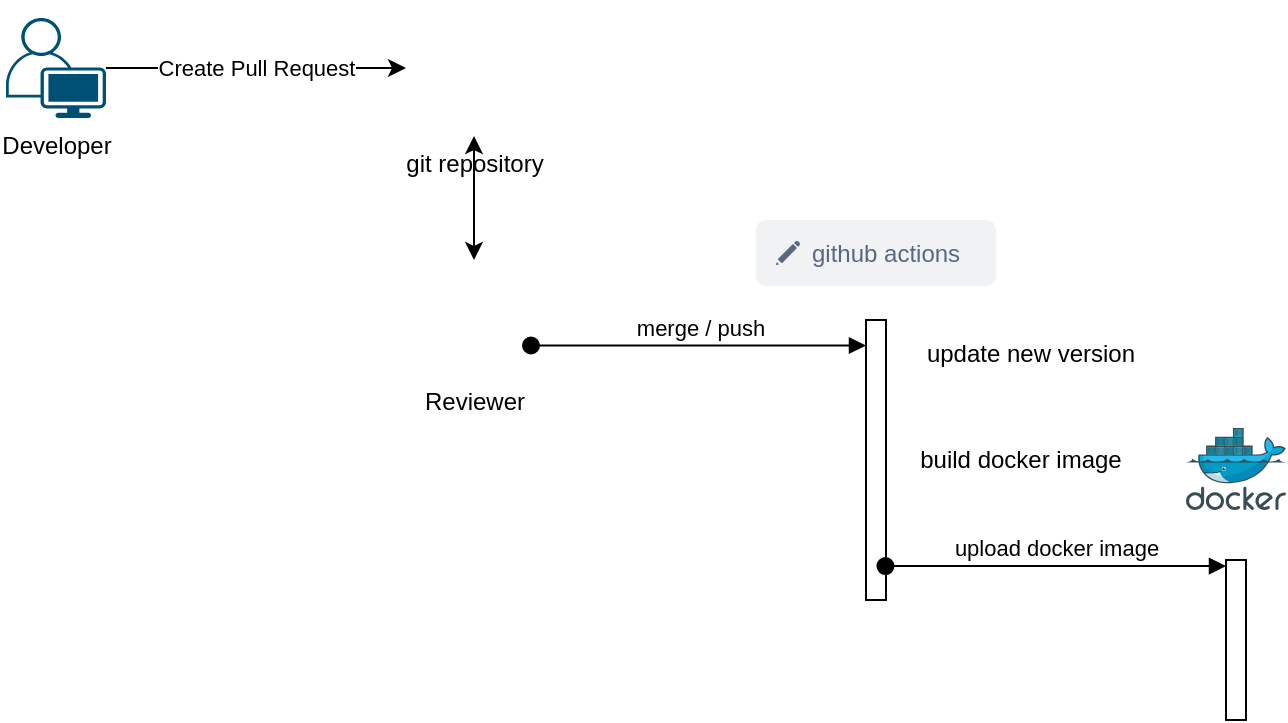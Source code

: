 <mxfile version="14.0.4" type="github">
  <diagram id="kgpKYQtTHZ0yAKxKKP6v" name="Page-1">
    <mxGraphModel dx="784" dy="1621" grid="1" gridSize="10" guides="1" tooltips="1" connect="1" arrows="1" fold="1" page="1" pageScale="1" pageWidth="850" pageHeight="1100" math="0" shadow="0">
      <root>
        <mxCell id="0" />
        <mxCell id="1" parent="0" />
        <mxCell id="V1X-ZcGvXSDpdBAK1YBo-29" value="git repository" style="shape=image;html=1;verticalAlign=top;verticalLabelPosition=bottom;labelBackgroundColor=#ffffff;imageAspect=0;aspect=fixed;image=https://cdn4.iconfinder.com/data/icons/iconsimple-logotypes/512/github-128.png" vertex="1" parent="1">
          <mxGeometry x="280" y="-410" width="68" height="68" as="geometry" />
        </mxCell>
        <mxCell id="V1X-ZcGvXSDpdBAK1YBo-30" value="" style="html=1;points=[];perimeter=orthogonalPerimeter;" vertex="1" parent="1">
          <mxGeometry x="510" y="-250" width="10" height="140" as="geometry" />
        </mxCell>
        <mxCell id="V1X-ZcGvXSDpdBAK1YBo-31" value="merge / push" style="html=1;verticalAlign=bottom;startArrow=oval;endArrow=block;startSize=8;exitX=1;exitY=0.75;exitDx=0;exitDy=0;" edge="1" target="V1X-ZcGvXSDpdBAK1YBo-30" parent="1" source="V1X-ZcGvXSDpdBAK1YBo-35">
          <mxGeometry relative="1" as="geometry">
            <mxPoint x="440" y="-370" as="sourcePoint" />
          </mxGeometry>
        </mxCell>
        <mxCell id="V1X-ZcGvXSDpdBAK1YBo-34" value="Create Pull Request" style="edgeStyle=orthogonalEdgeStyle;rounded=0;orthogonalLoop=1;jettySize=auto;html=1;entryX=0;entryY=0.5;entryDx=0;entryDy=0;" edge="1" parent="1" source="V1X-ZcGvXSDpdBAK1YBo-32" target="V1X-ZcGvXSDpdBAK1YBo-29">
          <mxGeometry relative="1" as="geometry">
            <mxPoint x="210" y="-376" as="targetPoint" />
          </mxGeometry>
        </mxCell>
        <mxCell id="V1X-ZcGvXSDpdBAK1YBo-32" value="Developer" style="points=[[0.35,0,0],[0.98,0.51,0],[1,0.71,0],[0.67,1,0],[0,0.795,0],[0,0.65,0]];verticalLabelPosition=bottom;html=1;verticalAlign=top;aspect=fixed;align=center;pointerEvents=1;shape=mxgraph.cisco19.user;fillColor=#005073;strokeColor=none;" vertex="1" parent="1">
          <mxGeometry x="80" y="-401" width="50" height="50" as="geometry" />
        </mxCell>
        <mxCell id="V1X-ZcGvXSDpdBAK1YBo-35" value="Reviewer" style="shape=image;html=1;verticalAlign=top;verticalLabelPosition=bottom;labelBackgroundColor=#ffffff;imageAspect=0;aspect=fixed;image=https://cdn1.iconfinder.com/data/icons/windows8_icons_iconpharm/26/reviewer.png" vertex="1" parent="1">
          <mxGeometry x="285.5" y="-280" width="57" height="57" as="geometry" />
        </mxCell>
        <mxCell id="V1X-ZcGvXSDpdBAK1YBo-36" value="" style="endArrow=classic;startArrow=classic;html=1;entryX=0.5;entryY=1;entryDx=0;entryDy=0;exitX=0.5;exitY=0;exitDx=0;exitDy=0;" edge="1" parent="1" source="V1X-ZcGvXSDpdBAK1YBo-35" target="V1X-ZcGvXSDpdBAK1YBo-29">
          <mxGeometry width="50" height="50" relative="1" as="geometry">
            <mxPoint x="210" y="-200" as="sourcePoint" />
            <mxPoint x="260" y="-250" as="targetPoint" />
          </mxGeometry>
        </mxCell>
        <mxCell id="V1X-ZcGvXSDpdBAK1YBo-37" value="github actions" style="rounded=1;align=left;fillColor=#F1F2F4;strokeColor=none;html=1;fontColor=#596780;fontSize=12;spacingLeft=26;" vertex="1" parent="1">
          <mxGeometry x="455" y="-300" width="120" height="33" as="geometry" />
        </mxCell>
        <mxCell id="V1X-ZcGvXSDpdBAK1YBo-38" value="" style="shape=mxgraph.mscae.intune.subscription_portal;fillColor=#596780;strokeColor=none;fontColor=#ffffff;labelPosition=right;verticalLabelPosition=middle;align=left;verticalAlign=middle;html=1;spacingLeft=5" vertex="1" parent="V1X-ZcGvXSDpdBAK1YBo-37">
          <mxGeometry y="0.5" width="12" height="12" relative="1" as="geometry">
            <mxPoint x="10" y="-6" as="offset" />
          </mxGeometry>
        </mxCell>
        <mxCell id="V1X-ZcGvXSDpdBAK1YBo-39" value="update new version" style="text;html=1;strokeColor=none;fillColor=none;align=center;verticalAlign=middle;whiteSpace=wrap;rounded=0;" vertex="1" parent="1">
          <mxGeometry x="525" y="-243" width="135" height="20" as="geometry" />
        </mxCell>
        <mxCell id="V1X-ZcGvXSDpdBAK1YBo-40" value="build docker image" style="text;html=1;strokeColor=none;fillColor=none;align=center;verticalAlign=middle;whiteSpace=wrap;rounded=0;" vertex="1" parent="1">
          <mxGeometry x="525" y="-190" width="125" height="20" as="geometry" />
        </mxCell>
        <mxCell id="V1X-ZcGvXSDpdBAK1YBo-42" value="" style="aspect=fixed;html=1;points=[];align=center;image;fontSize=12;image=img/lib/mscae/Docker.svg;" vertex="1" parent="1">
          <mxGeometry x="670" y="-196" width="50" height="41" as="geometry" />
        </mxCell>
        <mxCell id="V1X-ZcGvXSDpdBAK1YBo-43" value="" style="html=1;points=[];perimeter=orthogonalPerimeter;" vertex="1" parent="1">
          <mxGeometry x="690" y="-130" width="10" height="80" as="geometry" />
        </mxCell>
        <mxCell id="V1X-ZcGvXSDpdBAK1YBo-44" value="upload docker image" style="html=1;verticalAlign=bottom;startArrow=oval;endArrow=block;startSize=8;exitX=0.973;exitY=0.879;exitDx=0;exitDy=0;exitPerimeter=0;" edge="1" target="V1X-ZcGvXSDpdBAK1YBo-43" parent="1" source="V1X-ZcGvXSDpdBAK1YBo-30">
          <mxGeometry relative="1" as="geometry">
            <mxPoint x="630" y="-130" as="sourcePoint" />
          </mxGeometry>
        </mxCell>
      </root>
    </mxGraphModel>
  </diagram>
</mxfile>
